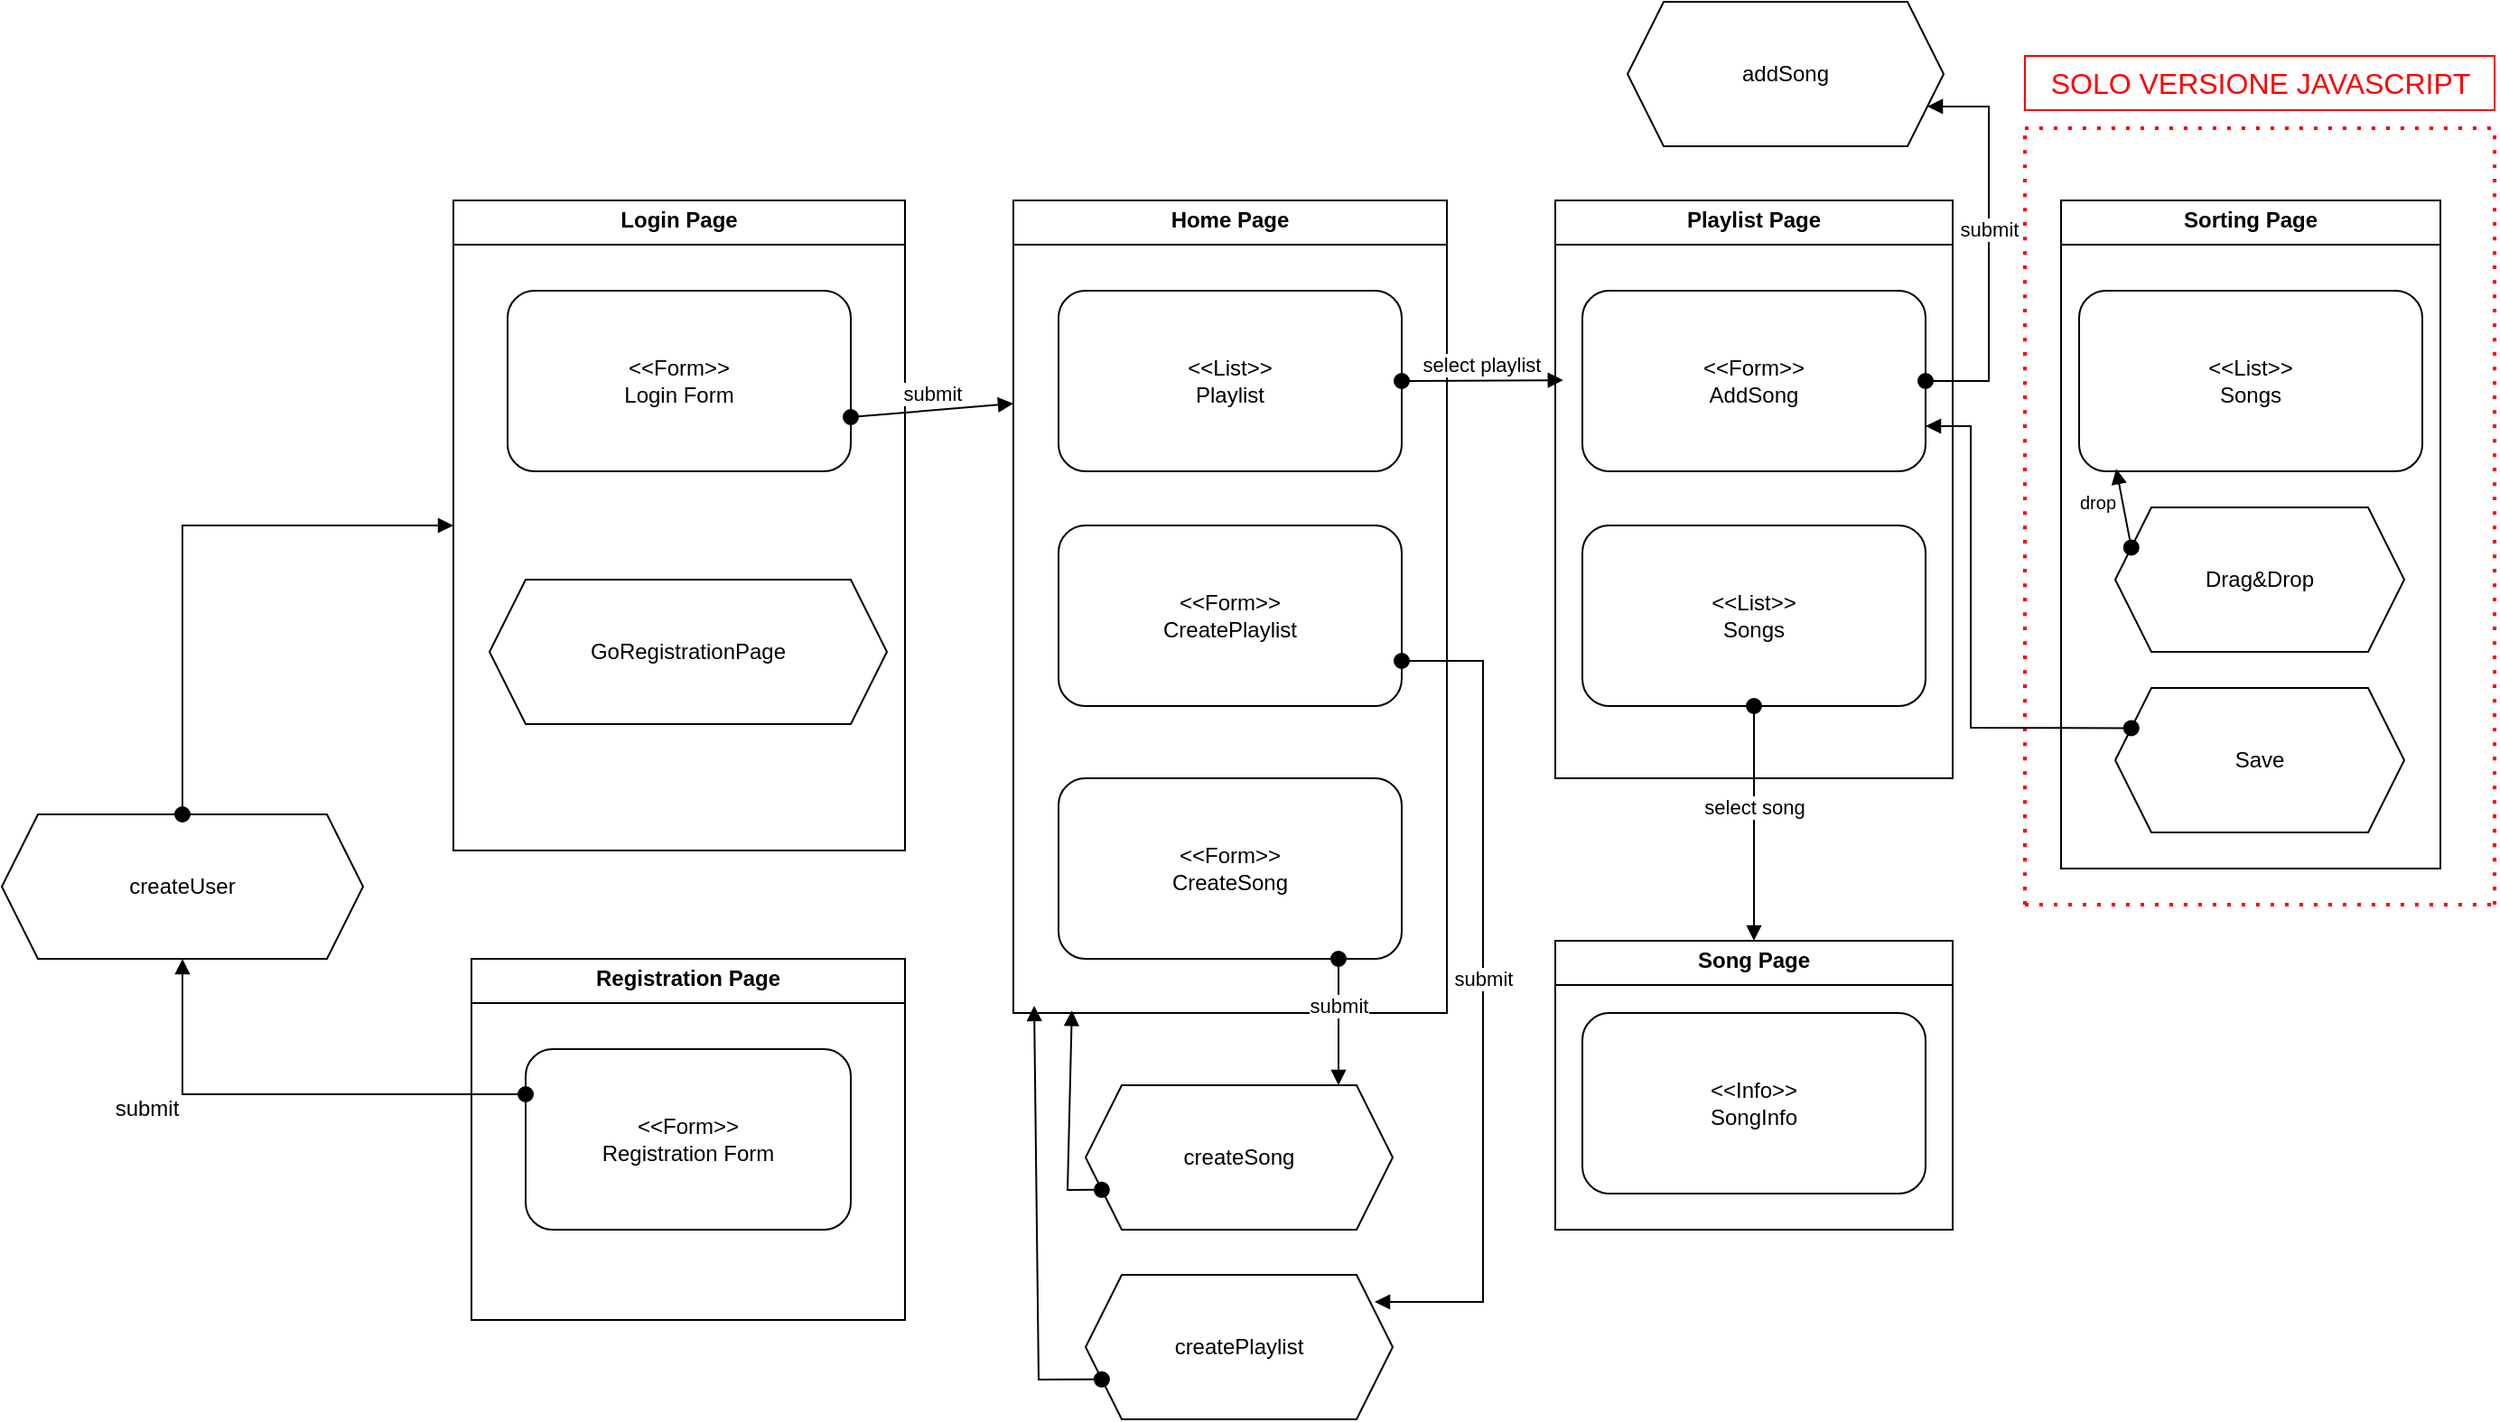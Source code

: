 <mxfile version="28.0.5">
  <diagram name="Pagina-1" id="VtQWf4U27ft-WzRDXPcL">
    <mxGraphModel dx="2940" dy="2147" grid="1" gridSize="10" guides="1" tooltips="1" connect="1" arrows="1" fold="1" page="1" pageScale="1" pageWidth="827" pageHeight="1169" math="0" shadow="0">
      <root>
        <mxCell id="0" />
        <mxCell id="1" parent="0" />
        <mxCell id="g2-eFo9dj6W3u_01nYDc-2" value="&lt;p style=&quot;margin:0px;margin-top:4px;text-align:center;&quot;&gt;&lt;b&gt;Login Page&lt;/b&gt;&lt;/p&gt;&lt;hr size=&quot;1&quot; style=&quot;border-style:solid;&quot;&gt;&lt;div style=&quot;height:2px;&quot;&gt;&lt;/div&gt;" style="verticalAlign=top;align=left;overflow=fill;html=1;whiteSpace=wrap;" parent="1" vertex="1">
          <mxGeometry x="50" y="-50" width="250" height="360" as="geometry" />
        </mxCell>
        <mxCell id="g2-eFo9dj6W3u_01nYDc-3" value="&lt;p style=&quot;margin:0px;margin-top:4px;text-align:center;&quot;&gt;&lt;b&gt;Home Page&lt;/b&gt;&lt;/p&gt;&lt;hr size=&quot;1&quot; style=&quot;border-style:solid;&quot;&gt;&lt;div style=&quot;height:2px;&quot;&gt;&lt;/div&gt;" style="verticalAlign=top;align=left;overflow=fill;html=1;whiteSpace=wrap;" parent="1" vertex="1">
          <mxGeometry x="360" y="-50" width="240" height="450" as="geometry" />
        </mxCell>
        <mxCell id="g2-eFo9dj6W3u_01nYDc-4" value="&lt;p style=&quot;margin:0px;margin-top:4px;text-align:center;&quot;&gt;&lt;b&gt;Registration Page&lt;/b&gt;&lt;/p&gt;&lt;hr size=&quot;1&quot; style=&quot;border-style:solid;&quot;&gt;&lt;div style=&quot;height:2px;&quot;&gt;&lt;/div&gt;" style="verticalAlign=top;align=left;overflow=fill;html=1;whiteSpace=wrap;" parent="1" vertex="1">
          <mxGeometry x="60" y="370" width="240" height="200" as="geometry" />
        </mxCell>
        <mxCell id="g2-eFo9dj6W3u_01nYDc-5" value="&lt;p style=&quot;margin:0px;margin-top:4px;text-align:center;&quot;&gt;&lt;b&gt;Playlist Page&lt;/b&gt;&lt;/p&gt;&lt;hr size=&quot;1&quot; style=&quot;border-style:solid;&quot;&gt;&lt;div style=&quot;height:2px;&quot;&gt;&lt;/div&gt;" style="verticalAlign=top;align=left;overflow=fill;html=1;whiteSpace=wrap;" parent="1" vertex="1">
          <mxGeometry x="660" y="-50" width="220" height="320" as="geometry" />
        </mxCell>
        <mxCell id="g2-eFo9dj6W3u_01nYDc-6" value="&lt;p style=&quot;margin:0px;margin-top:4px;text-align:center;&quot;&gt;&lt;b&gt;Song Page&lt;/b&gt;&lt;/p&gt;&lt;hr size=&quot;1&quot; style=&quot;border-style:solid;&quot;&gt;&lt;div style=&quot;height:2px;&quot;&gt;&lt;/div&gt;" style="verticalAlign=top;align=left;overflow=fill;html=1;whiteSpace=wrap;" parent="1" vertex="1">
          <mxGeometry x="660" y="360" width="220" height="160" as="geometry" />
        </mxCell>
        <mxCell id="g2-eFo9dj6W3u_01nYDc-10" value="&lt;div&gt;&amp;lt;&amp;lt;Form&amp;gt;&amp;gt;&lt;/div&gt;&lt;div&gt;Login Form&lt;/div&gt;" style="rounded=1;whiteSpace=wrap;html=1;" parent="1" vertex="1">
          <mxGeometry x="80" width="190" height="100" as="geometry" />
        </mxCell>
        <mxCell id="g2-eFo9dj6W3u_01nYDc-13" value="GoRegistrationPage" style="shape=hexagon;perimeter=hexagonPerimeter2;whiteSpace=wrap;html=1;fixedSize=1;" parent="1" vertex="1">
          <mxGeometry x="70" y="160" width="220" height="80" as="geometry" />
        </mxCell>
        <mxCell id="g2-eFo9dj6W3u_01nYDc-15" value="createUser" style="shape=hexagon;perimeter=hexagonPerimeter2;whiteSpace=wrap;html=1;fixedSize=1;" parent="1" vertex="1">
          <mxGeometry x="-200" y="290" width="200" height="80" as="geometry" />
        </mxCell>
        <mxCell id="g2-eFo9dj6W3u_01nYDc-18" value="&lt;div&gt;&amp;lt;&amp;lt;Form&amp;gt;&amp;gt;&lt;/div&gt;&lt;div&gt;Registration Form&lt;/div&gt;" style="rounded=1;whiteSpace=wrap;html=1;" parent="1" vertex="1">
          <mxGeometry x="90" y="420" width="180" height="100" as="geometry" />
        </mxCell>
        <mxCell id="g2-eFo9dj6W3u_01nYDc-19" value="&lt;div&gt;&amp;lt;&amp;lt;List&amp;gt;&amp;gt;&lt;/div&gt;&lt;div&gt;Playlist&lt;/div&gt;" style="rounded=1;whiteSpace=wrap;html=1;" parent="1" vertex="1">
          <mxGeometry x="385" width="190" height="100" as="geometry" />
        </mxCell>
        <mxCell id="g2-eFo9dj6W3u_01nYDc-20" value="&lt;div&gt;&amp;lt;&amp;lt;Form&amp;gt;&amp;gt;&lt;/div&gt;&lt;div&gt;CreatePlaylist&lt;/div&gt;" style="rounded=1;whiteSpace=wrap;html=1;" parent="1" vertex="1">
          <mxGeometry x="385" y="130" width="190" height="100" as="geometry" />
        </mxCell>
        <mxCell id="g2-eFo9dj6W3u_01nYDc-21" value="&lt;div&gt;&amp;lt;&amp;lt;Form&amp;gt;&amp;gt;&lt;/div&gt;&lt;div&gt;CreateSong&lt;/div&gt;" style="rounded=1;whiteSpace=wrap;html=1;" parent="1" vertex="1">
          <mxGeometry x="385" y="270" width="190" height="100" as="geometry" />
        </mxCell>
        <mxCell id="g2-eFo9dj6W3u_01nYDc-22" value="&lt;div&gt;&amp;lt;&amp;lt;Form&amp;gt;&amp;gt;&lt;/div&gt;&lt;div&gt;AddSong&lt;/div&gt;" style="rounded=1;whiteSpace=wrap;html=1;" parent="1" vertex="1">
          <mxGeometry x="675" width="190" height="100" as="geometry" />
        </mxCell>
        <mxCell id="g2-eFo9dj6W3u_01nYDc-23" value="&lt;div&gt;&lt;div&gt;&amp;lt;&amp;lt;List&amp;gt;&amp;gt;&lt;/div&gt;&lt;div&gt;Songs&lt;/div&gt;&lt;/div&gt;" style="rounded=1;whiteSpace=wrap;html=1;" parent="1" vertex="1">
          <mxGeometry x="675" y="130" width="190" height="100" as="geometry" />
        </mxCell>
        <mxCell id="g2-eFo9dj6W3u_01nYDc-24" value="&lt;div&gt;&amp;lt;&amp;lt;Info&amp;gt;&amp;gt;&lt;/div&gt;&lt;div&gt;SongInfo&lt;/div&gt;" style="rounded=1;whiteSpace=wrap;html=1;" parent="1" vertex="1">
          <mxGeometry x="675" y="400" width="190" height="100" as="geometry" />
        </mxCell>
        <mxCell id="g2-eFo9dj6W3u_01nYDc-26" value="" style="html=1;verticalAlign=bottom;startArrow=oval;startFill=1;endArrow=block;startSize=8;curved=0;rounded=0;entryX=0.5;entryY=1;entryDx=0;entryDy=0;exitX=0;exitY=0.25;exitDx=0;exitDy=0;" parent="1" source="g2-eFo9dj6W3u_01nYDc-18" target="g2-eFo9dj6W3u_01nYDc-15" edge="1">
          <mxGeometry width="60" relative="1" as="geometry">
            <mxPoint x="-70" y="480" as="sourcePoint" />
            <mxPoint x="310" y="360" as="targetPoint" />
            <Array as="points">
              <mxPoint x="-100" y="445" />
            </Array>
          </mxGeometry>
        </mxCell>
        <mxCell id="g2-eFo9dj6W3u_01nYDc-27" value="" style="html=1;verticalAlign=bottom;startArrow=oval;startFill=1;endArrow=block;startSize=8;curved=0;rounded=0;exitX=0.5;exitY=0;exitDx=0;exitDy=0;entryX=0;entryY=0.5;entryDx=0;entryDy=0;" parent="1" source="g2-eFo9dj6W3u_01nYDc-15" target="g2-eFo9dj6W3u_01nYDc-2" edge="1">
          <mxGeometry width="60" relative="1" as="geometry">
            <mxPoint x="-100" y="140" as="sourcePoint" />
            <mxPoint x="-40" y="140" as="targetPoint" />
            <Array as="points">
              <mxPoint x="-100" y="130" />
            </Array>
          </mxGeometry>
        </mxCell>
        <mxCell id="g2-eFo9dj6W3u_01nYDc-28" value="submit" style="html=1;verticalAlign=bottom;startArrow=oval;startFill=1;endArrow=block;startSize=8;curved=0;rounded=0;entryX=0;entryY=0.25;entryDx=0;entryDy=0;" parent="1" target="g2-eFo9dj6W3u_01nYDc-3" edge="1">
          <mxGeometry width="60" relative="1" as="geometry">
            <mxPoint x="270" y="70" as="sourcePoint" />
            <mxPoint x="330" y="70" as="targetPoint" />
          </mxGeometry>
        </mxCell>
        <mxCell id="g2-eFo9dj6W3u_01nYDc-29" value="select playlist" style="html=1;verticalAlign=bottom;startArrow=oval;startFill=1;endArrow=block;startSize=8;curved=0;rounded=0;exitX=1;exitY=0.5;exitDx=0;exitDy=0;entryX=0.02;entryY=0.311;entryDx=0;entryDy=0;entryPerimeter=0;" parent="1" source="g2-eFo9dj6W3u_01nYDc-19" target="g2-eFo9dj6W3u_01nYDc-5" edge="1">
          <mxGeometry width="60" relative="1" as="geometry">
            <mxPoint x="610" y="50" as="sourcePoint" />
            <mxPoint x="670" y="50" as="targetPoint" />
          </mxGeometry>
        </mxCell>
        <mxCell id="g2-eFo9dj6W3u_01nYDc-30" value="submit" style="html=1;verticalAlign=bottom;startArrow=oval;startFill=1;endArrow=block;startSize=8;curved=0;rounded=0;exitX=1;exitY=0.75;exitDx=0;exitDy=0;" parent="1" source="g2-eFo9dj6W3u_01nYDc-20" edge="1">
          <mxGeometry width="60" relative="1" as="geometry">
            <mxPoint x="1000" y="210" as="sourcePoint" />
            <mxPoint x="560" y="560" as="targetPoint" />
            <Array as="points">
              <mxPoint x="620" y="205" />
              <mxPoint x="620" y="560" />
            </Array>
          </mxGeometry>
        </mxCell>
        <mxCell id="g2-eFo9dj6W3u_01nYDc-31" value="submit" style="html=1;verticalAlign=bottom;startArrow=oval;startFill=1;endArrow=block;startSize=8;curved=0;rounded=0;" parent="1" edge="1">
          <mxGeometry width="60" relative="1" as="geometry">
            <mxPoint x="540" y="370" as="sourcePoint" />
            <mxPoint x="540" y="440" as="targetPoint" />
          </mxGeometry>
        </mxCell>
        <mxCell id="g2-eFo9dj6W3u_01nYDc-32" value="createSong" style="shape=hexagon;perimeter=hexagonPerimeter2;whiteSpace=wrap;html=1;fixedSize=1;" parent="1" vertex="1">
          <mxGeometry x="400" y="440" width="170" height="80" as="geometry" />
        </mxCell>
        <mxCell id="g2-eFo9dj6W3u_01nYDc-33" value="createPlaylist" style="shape=hexagon;perimeter=hexagonPerimeter2;whiteSpace=wrap;html=1;fixedSize=1;" parent="1" vertex="1">
          <mxGeometry x="400" y="545" width="170" height="80" as="geometry" />
        </mxCell>
        <mxCell id="g2-eFo9dj6W3u_01nYDc-34" value="addSong" style="shape=hexagon;perimeter=hexagonPerimeter2;whiteSpace=wrap;html=1;fixedSize=1;" parent="1" vertex="1">
          <mxGeometry x="700" y="-160" width="175" height="80" as="geometry" />
        </mxCell>
        <mxCell id="g2-eFo9dj6W3u_01nYDc-35" value="" style="html=1;verticalAlign=bottom;startArrow=oval;startFill=1;endArrow=block;startSize=8;curved=0;rounded=0;exitX=0;exitY=0.75;exitDx=0;exitDy=0;entryX=0.135;entryY=0.997;entryDx=0;entryDy=0;entryPerimeter=0;" parent="1" source="g2-eFo9dj6W3u_01nYDc-32" target="g2-eFo9dj6W3u_01nYDc-3" edge="1">
          <mxGeometry width="60" relative="1" as="geometry">
            <mxPoint x="370" y="430" as="sourcePoint" />
            <mxPoint x="430" y="430" as="targetPoint" />
            <Array as="points">
              <mxPoint x="390" y="498" />
            </Array>
          </mxGeometry>
        </mxCell>
        <mxCell id="g2-eFo9dj6W3u_01nYDc-36" value="" style="html=1;verticalAlign=bottom;startArrow=oval;startFill=1;endArrow=block;startSize=8;curved=0;rounded=0;exitX=0;exitY=0.75;exitDx=0;exitDy=0;entryX=0.048;entryY=0.991;entryDx=0;entryDy=0;entryPerimeter=0;" parent="1" source="g2-eFo9dj6W3u_01nYDc-33" target="g2-eFo9dj6W3u_01nYDc-3" edge="1">
          <mxGeometry width="60" relative="1" as="geometry">
            <mxPoint x="420" y="610" as="sourcePoint" />
            <mxPoint x="480" y="610" as="targetPoint" />
            <Array as="points">
              <mxPoint x="374" y="603" />
            </Array>
          </mxGeometry>
        </mxCell>
        <mxCell id="g2-eFo9dj6W3u_01nYDc-37" value="select song" style="html=1;verticalAlign=bottom;startArrow=oval;startFill=1;endArrow=block;startSize=8;curved=0;rounded=0;exitX=0.5;exitY=1;exitDx=0;exitDy=0;entryX=0.5;entryY=0;entryDx=0;entryDy=0;" parent="1" source="g2-eFo9dj6W3u_01nYDc-23" target="g2-eFo9dj6W3u_01nYDc-6" edge="1">
          <mxGeometry width="60" relative="1" as="geometry">
            <mxPoint x="860" y="70" as="sourcePoint" />
            <mxPoint x="920" y="70" as="targetPoint" />
          </mxGeometry>
        </mxCell>
        <mxCell id="g2-eFo9dj6W3u_01nYDc-38" value="submit" style="html=1;verticalAlign=bottom;startArrow=oval;startFill=1;endArrow=block;startSize=8;curved=0;rounded=0;exitX=1;exitY=0.5;exitDx=0;exitDy=0;entryX=1;entryY=0.75;entryDx=0;entryDy=0;" parent="1" source="g2-eFo9dj6W3u_01nYDc-22" target="g2-eFo9dj6W3u_01nYDc-34" edge="1">
          <mxGeometry width="60" relative="1" as="geometry">
            <mxPoint x="930" y="200" as="sourcePoint" />
            <mxPoint x="990" y="200" as="targetPoint" />
            <Array as="points">
              <mxPoint x="900" y="50" />
              <mxPoint x="900" y="-102" />
            </Array>
          </mxGeometry>
        </mxCell>
        <mxCell id="g2-eFo9dj6W3u_01nYDc-40" value="submit" style="text;html=1;align=center;verticalAlign=middle;resizable=0;points=[];autosize=1;strokeColor=none;fillColor=none;" parent="1" vertex="1">
          <mxGeometry x="-150" y="438" width="60" height="30" as="geometry" />
        </mxCell>
        <mxCell id="LXgKpz87_qiA2ow4_kJv-4" value="&lt;p style=&quot;margin:0px;margin-top:4px;text-align:center;&quot;&gt;&lt;b&gt;Sorting Page&lt;/b&gt;&lt;/p&gt;&lt;hr size=&quot;1&quot; style=&quot;border-style:solid;&quot;&gt;&lt;div style=&quot;height:2px;&quot;&gt;&lt;/div&gt;" style="verticalAlign=top;align=left;overflow=fill;html=1;whiteSpace=wrap;" vertex="1" parent="1">
          <mxGeometry x="940" y="-50" width="210" height="370" as="geometry" />
        </mxCell>
        <mxCell id="LXgKpz87_qiA2ow4_kJv-6" value="&lt;div&gt;&amp;lt;&amp;lt;List&amp;gt;&amp;gt;&lt;/div&gt;&lt;div&gt;Songs&lt;/div&gt;" style="rounded=1;whiteSpace=wrap;html=1;" vertex="1" parent="1">
          <mxGeometry x="950" width="190" height="100" as="geometry" />
        </mxCell>
        <mxCell id="LXgKpz87_qiA2ow4_kJv-7" value="Drag&amp;amp;Drop" style="shape=hexagon;perimeter=hexagonPerimeter2;whiteSpace=wrap;html=1;fixedSize=1;" vertex="1" parent="1">
          <mxGeometry x="970" y="120" width="160" height="80" as="geometry" />
        </mxCell>
        <mxCell id="LXgKpz87_qiA2ow4_kJv-9" value="Save" style="shape=hexagon;perimeter=hexagonPerimeter2;whiteSpace=wrap;html=1;fixedSize=1;" vertex="1" parent="1">
          <mxGeometry x="970" y="220" width="160" height="80" as="geometry" />
        </mxCell>
        <mxCell id="LXgKpz87_qiA2ow4_kJv-10" value="" style="endArrow=none;dashed=1;html=1;dashPattern=1 3;strokeWidth=2;rounded=0;fontSize=12;startSize=8;endSize=8;curved=1;strokeColor=#ff0000;" edge="1" parent="1">
          <mxGeometry width="50" height="50" relative="1" as="geometry">
            <mxPoint x="920" y="340" as="sourcePoint" />
            <mxPoint x="920" y="-90" as="targetPoint" />
          </mxGeometry>
        </mxCell>
        <mxCell id="LXgKpz87_qiA2ow4_kJv-11" value="" style="endArrow=none;dashed=1;html=1;dashPattern=1 3;strokeWidth=2;rounded=0;fontSize=12;startSize=8;endSize=8;curved=1;strokeColor=#ff0000;" edge="1" parent="1">
          <mxGeometry width="50" height="50" relative="1" as="geometry">
            <mxPoint x="920" y="-90" as="sourcePoint" />
            <mxPoint x="1180" y="-90" as="targetPoint" />
          </mxGeometry>
        </mxCell>
        <mxCell id="LXgKpz87_qiA2ow4_kJv-13" value="" style="endArrow=none;dashed=1;html=1;dashPattern=1 3;strokeWidth=2;rounded=0;fontSize=12;startSize=8;endSize=8;curved=1;strokeColor=#ff0000;" edge="1" parent="1">
          <mxGeometry width="50" height="50" relative="1" as="geometry">
            <mxPoint x="1180" y="340" as="sourcePoint" />
            <mxPoint x="1180" y="-90" as="targetPoint" />
          </mxGeometry>
        </mxCell>
        <mxCell id="LXgKpz87_qiA2ow4_kJv-14" value="" style="endArrow=none;dashed=1;html=1;dashPattern=1 3;strokeWidth=2;rounded=0;fontSize=12;startSize=8;endSize=8;curved=1;strokeColor=#ff0000;" edge="1" parent="1">
          <mxGeometry width="50" height="50" relative="1" as="geometry">
            <mxPoint x="920" y="340" as="sourcePoint" />
            <mxPoint x="1180" y="340" as="targetPoint" />
          </mxGeometry>
        </mxCell>
        <mxCell id="LXgKpz87_qiA2ow4_kJv-16" value="SOLO VERSIONE JAVASCRIPT" style="text;html=1;align=center;verticalAlign=middle;resizable=0;points=[];autosize=1;strokeColor=#ff0000;fillColor=none;fontSize=16;fontColor=#ff0000;" vertex="1" parent="1">
          <mxGeometry x="920" y="-130" width="260" height="30" as="geometry" />
        </mxCell>
        <mxCell id="LXgKpz87_qiA2ow4_kJv-18" value="" style="html=1;verticalAlign=bottom;startArrow=oval;startFill=1;endArrow=block;startSize=8;curved=0;rounded=0;fontSize=12;exitX=0;exitY=0.25;exitDx=0;exitDy=0;entryX=1;entryY=0.75;entryDx=0;entryDy=0;" edge="1" parent="1" source="LXgKpz87_qiA2ow4_kJv-9" target="g2-eFo9dj6W3u_01nYDc-22">
          <mxGeometry width="60" relative="1" as="geometry">
            <mxPoint x="980" y="240" as="sourcePoint" />
            <mxPoint x="1040" y="240" as="targetPoint" />
            <Array as="points">
              <mxPoint x="890" y="242" />
              <mxPoint x="890" y="75" />
            </Array>
          </mxGeometry>
        </mxCell>
        <mxCell id="LXgKpz87_qiA2ow4_kJv-19" value="&lt;div&gt;&lt;br&gt;&lt;/div&gt;&lt;div&gt;&lt;br&gt;&lt;/div&gt;" style="html=1;verticalAlign=bottom;startArrow=oval;startFill=1;endArrow=block;startSize=8;curved=0;rounded=0;fontSize=12;exitX=0;exitY=0.25;exitDx=0;exitDy=0;entryX=0.108;entryY=0.986;entryDx=0;entryDy=0;entryPerimeter=0;" edge="1" parent="1" source="LXgKpz87_qiA2ow4_kJv-7" target="LXgKpz87_qiA2ow4_kJv-6">
          <mxGeometry x="-0.27" y="17" width="60" relative="1" as="geometry">
            <mxPoint x="950" y="120" as="sourcePoint" />
            <mxPoint x="1010" y="120" as="targetPoint" />
            <mxPoint as="offset" />
          </mxGeometry>
        </mxCell>
        <mxCell id="LXgKpz87_qiA2ow4_kJv-21" value="&lt;font style=&quot;font-size: 10px;&quot;&gt;drop&lt;/font&gt;" style="text;html=1;align=center;verticalAlign=middle;resizable=0;points=[];autosize=1;strokeColor=none;fillColor=none;fontSize=16;" vertex="1" parent="1">
          <mxGeometry x="940" y="100" width="40" height="30" as="geometry" />
        </mxCell>
      </root>
    </mxGraphModel>
  </diagram>
</mxfile>
